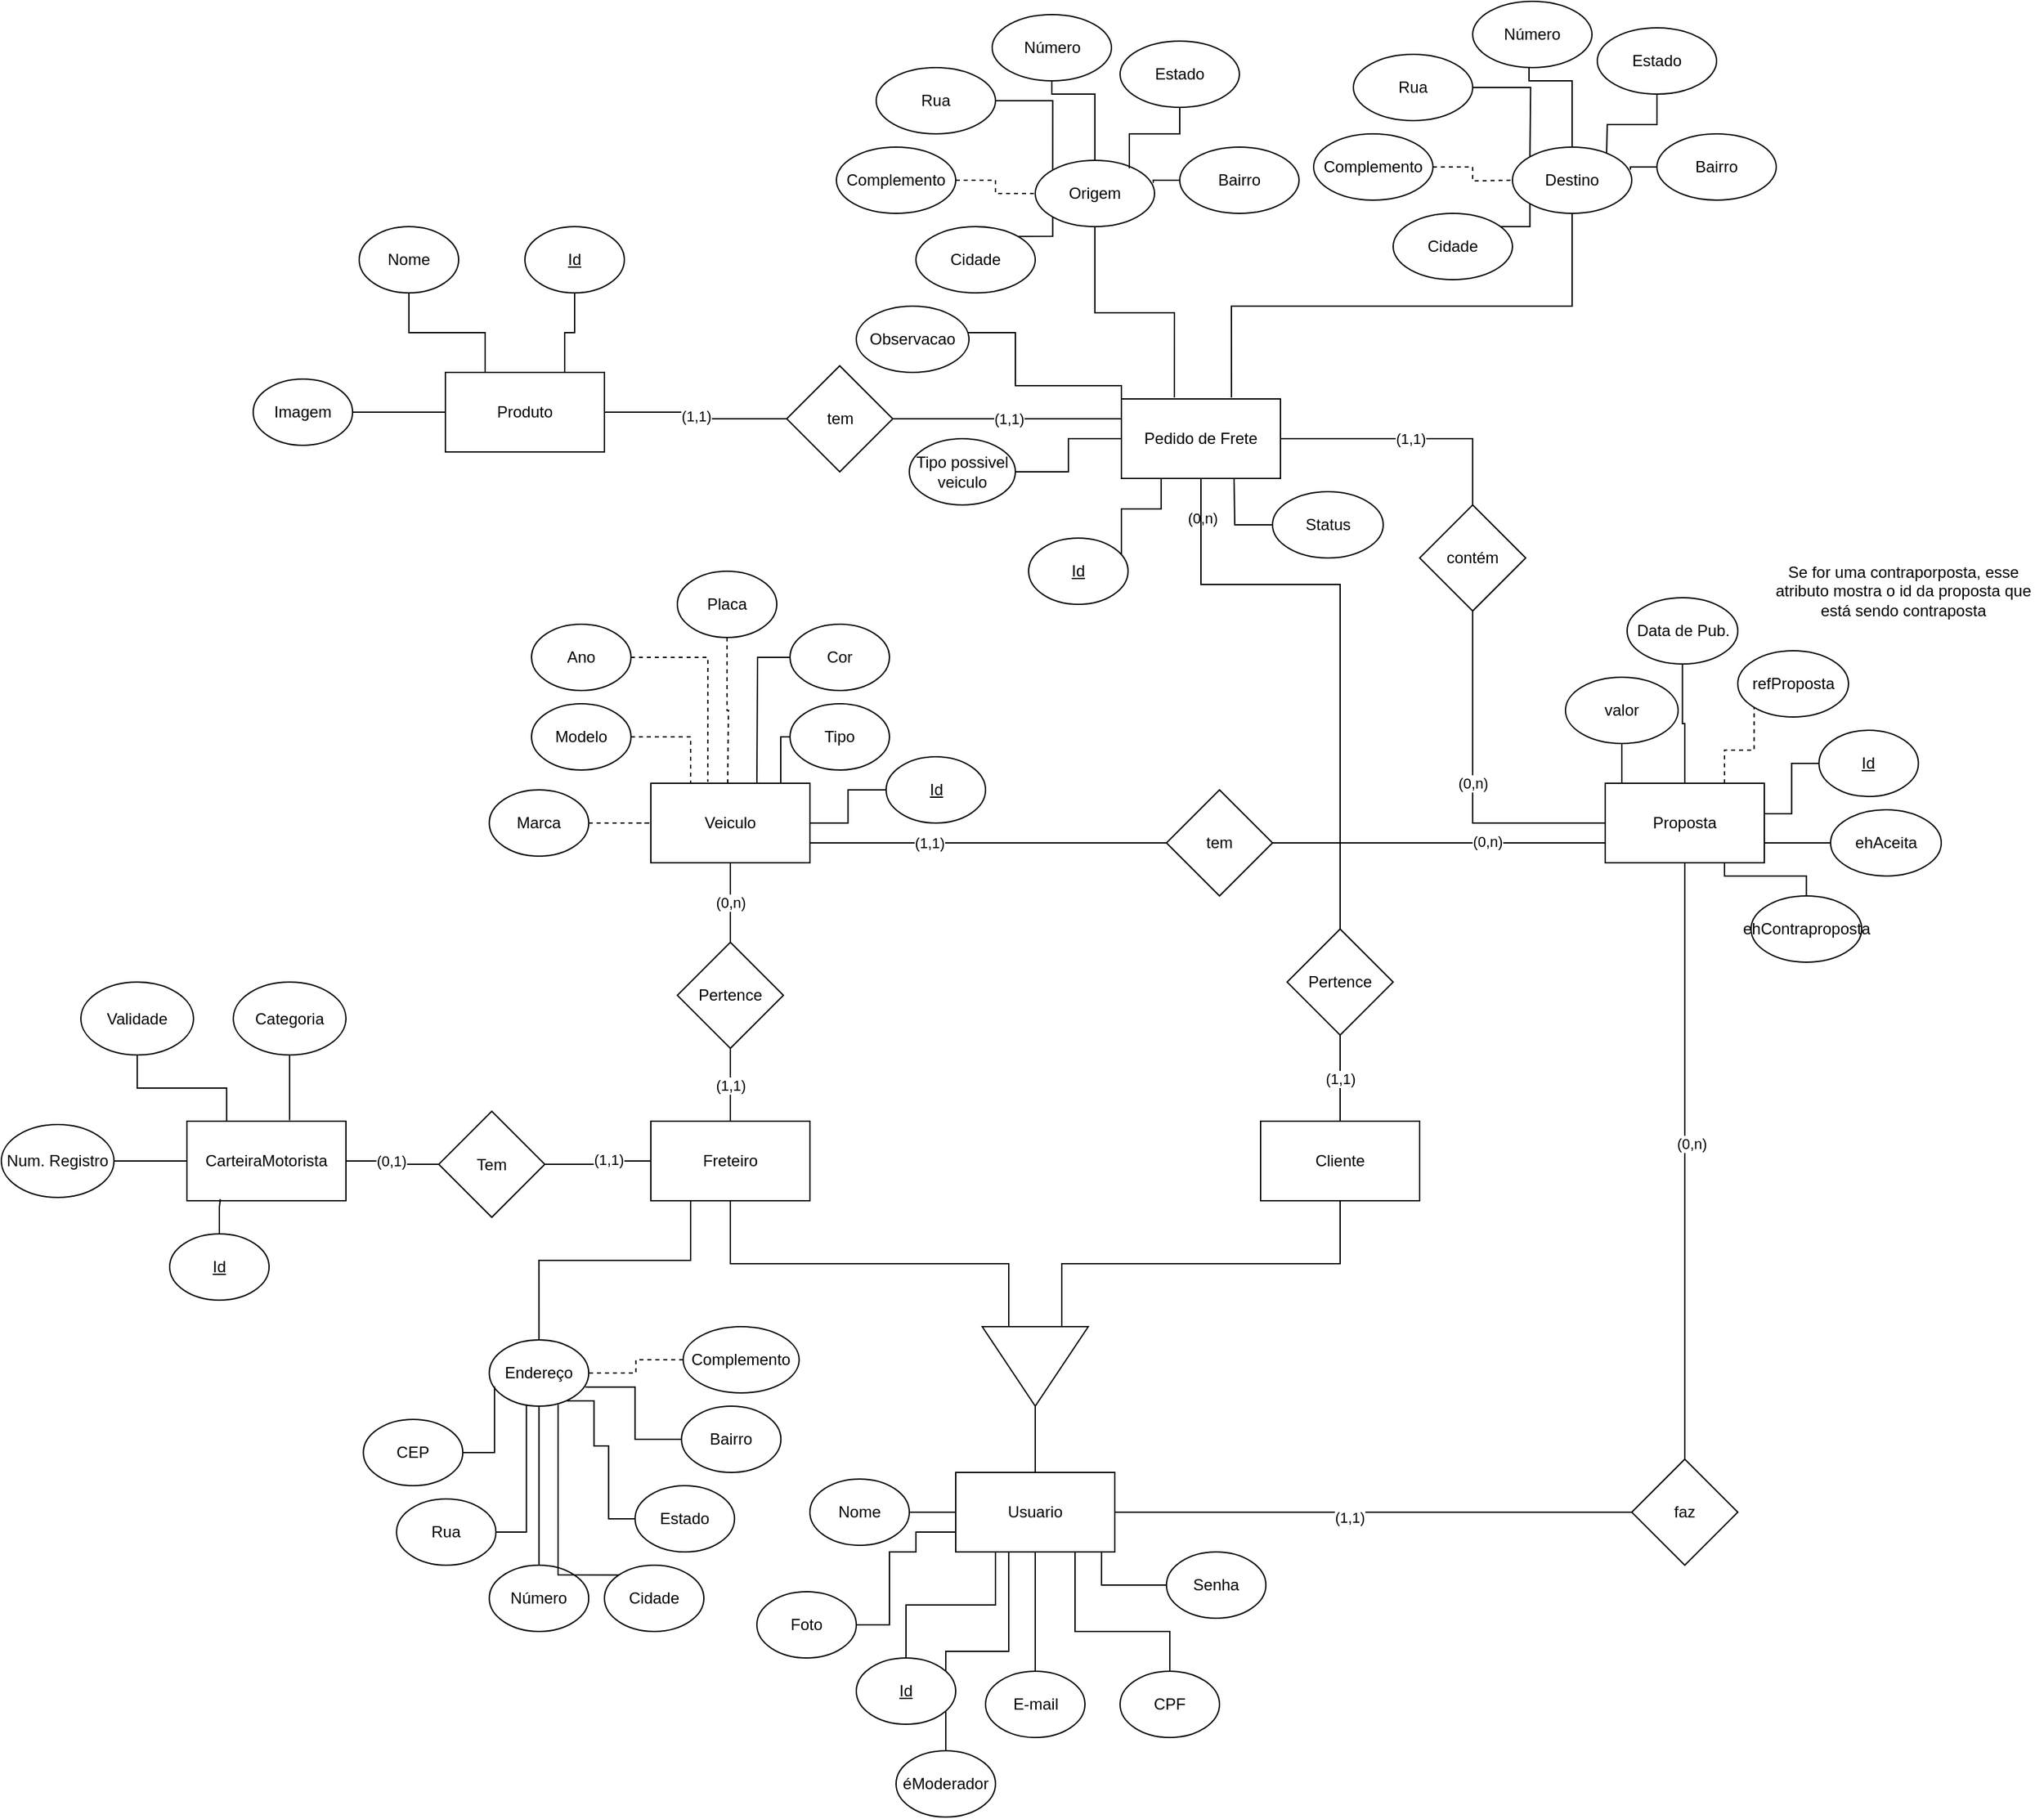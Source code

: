 <mxfile version="20.0.3" type="device"><diagram id="B2rDgu8kX2VoAJ5OoShY" name="Page-1"><mxGraphModel dx="4890" dy="3275" grid="1" gridSize="10" guides="1" tooltips="1" connect="1" arrows="1" fold="1" page="1" pageScale="1" pageWidth="827" pageHeight="1169" math="0" shadow="0"><root><mxCell id="0"/><mxCell id="1" parent="0"/><mxCell id="aHZe08Br_RHFKZcY9J3t-28" value="" style="edgeStyle=orthogonalEdgeStyle;rounded=0;orthogonalLoop=1;jettySize=auto;html=1;endArrow=none;endFill=0;" parent="1" source="aHZe08Br_RHFKZcY9J3t-1" target="aHZe08Br_RHFKZcY9J3t-27" edge="1"><mxGeometry relative="1" as="geometry"/></mxCell><mxCell id="aHZe08Br_RHFKZcY9J3t-35" value="" style="edgeStyle=orthogonalEdgeStyle;rounded=0;orthogonalLoop=1;jettySize=auto;html=1;endArrow=none;endFill=0;" parent="1" source="aHZe08Br_RHFKZcY9J3t-1" target="aHZe08Br_RHFKZcY9J3t-34" edge="1"><mxGeometry relative="1" as="geometry"/></mxCell><mxCell id="aHZe08Br_RHFKZcY9J3t-38" value="(1,1)" style="edgeLabel;html=1;align=center;verticalAlign=middle;resizable=0;points=[];" parent="aHZe08Br_RHFKZcY9J3t-35" vertex="1" connectable="0"><mxGeometry x="-0.092" y="-4" relative="1" as="geometry"><mxPoint as="offset"/></mxGeometry></mxCell><mxCell id="aHZe08Br_RHFKZcY9J3t-1" value="Usuario" style="rounded=0;whiteSpace=wrap;html=1;" parent="1" vertex="1"><mxGeometry x="180" y="540" width="120" height="60" as="geometry"/></mxCell><mxCell id="aHZe08Br_RHFKZcY9J3t-23" value="(1,1)" style="edgeStyle=orthogonalEdgeStyle;rounded=0;orthogonalLoop=1;jettySize=auto;html=1;endArrow=none;endFill=0;" parent="1" source="aHZe08Br_RHFKZcY9J3t-2" target="aHZe08Br_RHFKZcY9J3t-22" edge="1"><mxGeometry relative="1" as="geometry"/></mxCell><mxCell id="aHZe08Br_RHFKZcY9J3t-2" value="Freteiro" style="rounded=0;whiteSpace=wrap;html=1;" parent="1" vertex="1"><mxGeometry x="-50" y="275" width="120" height="60" as="geometry"/></mxCell><mxCell id="aHZe08Br_RHFKZcY9J3t-11" value="(1,1)" style="edgeStyle=orthogonalEdgeStyle;rounded=0;orthogonalLoop=1;jettySize=auto;html=1;endArrow=none;endFill=0;" parent="1" source="aHZe08Br_RHFKZcY9J3t-3" target="aHZe08Br_RHFKZcY9J3t-9" edge="1"><mxGeometry relative="1" as="geometry"/></mxCell><mxCell id="aHZe08Br_RHFKZcY9J3t-3" value="Cliente" style="rounded=0;whiteSpace=wrap;html=1;" parent="1" vertex="1"><mxGeometry x="410" y="275" width="120" height="60" as="geometry"/></mxCell><mxCell id="aHZe08Br_RHFKZcY9J3t-24" value="(0,n)" style="edgeStyle=orthogonalEdgeStyle;rounded=0;orthogonalLoop=1;jettySize=auto;html=1;endArrow=none;endFill=0;" parent="1" source="aHZe08Br_RHFKZcY9J3t-4" target="aHZe08Br_RHFKZcY9J3t-22" edge="1"><mxGeometry relative="1" as="geometry"/></mxCell><mxCell id="hOEVL7CpCra-LfUeyIIS-20" style="edgeStyle=orthogonalEdgeStyle;rounded=0;orthogonalLoop=1;jettySize=auto;html=1;exitX=1;exitY=0.75;exitDx=0;exitDy=0;endArrow=none;endFill=0;" parent="1" source="aHZe08Br_RHFKZcY9J3t-4" target="hOEVL7CpCra-LfUeyIIS-21" edge="1"><mxGeometry relative="1" as="geometry"><mxPoint x="340" y="65.167" as="targetPoint"/></mxGeometry></mxCell><mxCell id="hOEVL7CpCra-LfUeyIIS-25" value="(1,1)" style="edgeLabel;html=1;align=center;verticalAlign=middle;resizable=0;points=[];" parent="hOEVL7CpCra-LfUeyIIS-20" vertex="1" connectable="0"><mxGeometry x="-0.334" relative="1" as="geometry"><mxPoint as="offset"/></mxGeometry></mxCell><mxCell id="aHZe08Br_RHFKZcY9J3t-4" value="Veiculo" style="rounded=0;whiteSpace=wrap;html=1;" parent="1" vertex="1"><mxGeometry x="-50" y="20" width="120" height="60" as="geometry"/></mxCell><mxCell id="aHZe08Br_RHFKZcY9J3t-10" value="(0,n)" style="edgeStyle=orthogonalEdgeStyle;rounded=0;orthogonalLoop=1;jettySize=auto;html=1;endArrow=none;endFill=0;" parent="1" source="aHZe08Br_RHFKZcY9J3t-6" edge="1"><mxGeometry relative="1" as="geometry"><mxPoint x="365" y="-150" as="targetPoint"/></mxGeometry></mxCell><mxCell id="aHZe08Br_RHFKZcY9J3t-14" value="(1,1)" style="edgeStyle=orthogonalEdgeStyle;rounded=0;orthogonalLoop=1;jettySize=auto;html=1;endArrow=none;endFill=0;" parent="1" source="aHZe08Br_RHFKZcY9J3t-6" target="aHZe08Br_RHFKZcY9J3t-12" edge="1"><mxGeometry relative="1" as="geometry"/></mxCell><mxCell id="aHZe08Br_RHFKZcY9J3t-6" value="Pedido de Frete" style="rounded=0;whiteSpace=wrap;html=1;" parent="1" vertex="1"><mxGeometry x="305" y="-270" width="120" height="60" as="geometry"/></mxCell><mxCell id="aHZe08Br_RHFKZcY9J3t-13" value="(0,n)" style="edgeStyle=orthogonalEdgeStyle;rounded=0;orthogonalLoop=1;jettySize=auto;html=1;endArrow=none;endFill=0;" parent="1" source="aHZe08Br_RHFKZcY9J3t-7" target="aHZe08Br_RHFKZcY9J3t-12" edge="1"><mxGeometry relative="1" as="geometry"/></mxCell><mxCell id="Zniwxy5UJbrEyfdIX_g8-7" style="edgeStyle=orthogonalEdgeStyle;rounded=0;orthogonalLoop=1;jettySize=auto;html=1;exitX=0.75;exitY=0;exitDx=0;exitDy=0;entryX=0;entryY=1;entryDx=0;entryDy=0;endArrow=none;endFill=0;dashed=1;" parent="1" source="aHZe08Br_RHFKZcY9J3t-7" target="Zniwxy5UJbrEyfdIX_g8-6" edge="1"><mxGeometry relative="1" as="geometry"/></mxCell><mxCell id="aHZe08Br_RHFKZcY9J3t-7" value="Proposta" style="rounded=0;whiteSpace=wrap;html=1;" parent="1" vertex="1"><mxGeometry x="670" y="20" width="120" height="60" as="geometry"/></mxCell><mxCell id="hOEVL7CpCra-LfUeyIIS-23" style="edgeStyle=orthogonalEdgeStyle;rounded=0;orthogonalLoop=1;jettySize=auto;html=1;entryX=0.75;entryY=1;entryDx=0;entryDy=0;endArrow=none;endFill=0;" parent="1" source="aHZe08Br_RHFKZcY9J3t-9" target="aHZe08Br_RHFKZcY9J3t-6" edge="1"><mxGeometry relative="1" as="geometry"><Array as="points"><mxPoint x="470" y="-130"/><mxPoint x="365" y="-130"/><mxPoint x="365" y="-210"/></Array></mxGeometry></mxCell><mxCell id="aHZe08Br_RHFKZcY9J3t-9" value="Pertence" style="rhombus;whiteSpace=wrap;html=1;rounded=0;" parent="1" vertex="1"><mxGeometry x="430" y="130" width="80" height="80" as="geometry"/></mxCell><mxCell id="aHZe08Br_RHFKZcY9J3t-12" value="contém" style="rhombus;whiteSpace=wrap;html=1;rounded=0;" parent="1" vertex="1"><mxGeometry x="530" y="-190" width="80" height="80" as="geometry"/></mxCell><mxCell id="aHZe08Br_RHFKZcY9J3t-22" value="Pertence" style="rhombus;whiteSpace=wrap;html=1;rounded=0;" parent="1" vertex="1"><mxGeometry x="-30" y="140" width="80" height="80" as="geometry"/></mxCell><mxCell id="aHZe08Br_RHFKZcY9J3t-39" value="" style="edgeStyle=orthogonalEdgeStyle;rounded=0;orthogonalLoop=1;jettySize=auto;html=1;endArrow=none;endFill=0;dashed=1;" parent="1" source="aHZe08Br_RHFKZcY9J3t-26" edge="1"><mxGeometry relative="1" as="geometry"><mxPoint x="-60" y="50" as="targetPoint"/><Array as="points"><mxPoint x="-50" y="50"/><mxPoint x="-50" y="50"/></Array></mxGeometry></mxCell><mxCell id="aHZe08Br_RHFKZcY9J3t-26" value="Marca" style="ellipse;whiteSpace=wrap;html=1;" parent="1" vertex="1"><mxGeometry x="-171.87" y="25" width="75" height="50" as="geometry"/></mxCell><mxCell id="aHZe08Br_RHFKZcY9J3t-30" style="edgeStyle=orthogonalEdgeStyle;rounded=0;orthogonalLoop=1;jettySize=auto;html=1;exitX=0;exitY=0.75;exitDx=0;exitDy=0;entryX=0.5;entryY=1;entryDx=0;entryDy=0;endArrow=none;endFill=0;" parent="1" source="aHZe08Br_RHFKZcY9J3t-27" target="aHZe08Br_RHFKZcY9J3t-2" edge="1"><mxGeometry relative="1" as="geometry"/></mxCell><mxCell id="aHZe08Br_RHFKZcY9J3t-31" style="edgeStyle=orthogonalEdgeStyle;rounded=0;orthogonalLoop=1;jettySize=auto;html=1;exitX=0;exitY=0.25;exitDx=0;exitDy=0;entryX=0.5;entryY=1;entryDx=0;entryDy=0;endArrow=none;endFill=0;" parent="1" source="aHZe08Br_RHFKZcY9J3t-27" target="aHZe08Br_RHFKZcY9J3t-3" edge="1"><mxGeometry relative="1" as="geometry"/></mxCell><mxCell id="aHZe08Br_RHFKZcY9J3t-27" value="" style="triangle;whiteSpace=wrap;html=1;rounded=0;rotation=90;" parent="1" vertex="1"><mxGeometry x="210" y="420" width="60" height="80" as="geometry"/></mxCell><mxCell id="aHZe08Br_RHFKZcY9J3t-36" style="edgeStyle=orthogonalEdgeStyle;rounded=0;orthogonalLoop=1;jettySize=auto;html=1;entryX=0.5;entryY=1;entryDx=0;entryDy=0;endArrow=none;endFill=0;" parent="1" source="aHZe08Br_RHFKZcY9J3t-34" target="aHZe08Br_RHFKZcY9J3t-7" edge="1"><mxGeometry relative="1" as="geometry"/></mxCell><mxCell id="aHZe08Br_RHFKZcY9J3t-37" value="(0,n)" style="edgeLabel;html=1;align=center;verticalAlign=middle;resizable=0;points=[];" parent="aHZe08Br_RHFKZcY9J3t-36" vertex="1" connectable="0"><mxGeometry x="0.058" y="-5" relative="1" as="geometry"><mxPoint as="offset"/></mxGeometry></mxCell><mxCell id="aHZe08Br_RHFKZcY9J3t-34" value="faz" style="rhombus;whiteSpace=wrap;html=1;rounded=0;" parent="1" vertex="1"><mxGeometry x="690" y="530" width="80" height="80" as="geometry"/></mxCell><mxCell id="aHZe08Br_RHFKZcY9J3t-41" value="" style="edgeStyle=orthogonalEdgeStyle;rounded=0;orthogonalLoop=1;jettySize=auto;html=1;endArrow=none;endFill=0;" parent="1" source="aHZe08Br_RHFKZcY9J3t-40" target="aHZe08Br_RHFKZcY9J3t-7" edge="1"><mxGeometry relative="1" as="geometry"><Array as="points"><mxPoint x="690" y="-20"/><mxPoint x="690" y="-20"/></Array></mxGeometry></mxCell><mxCell id="aHZe08Br_RHFKZcY9J3t-40" value="valor" style="ellipse;whiteSpace=wrap;html=1;" parent="1" vertex="1"><mxGeometry x="640" y="-60" width="85" height="50" as="geometry"/></mxCell><mxCell id="aHZe08Br_RHFKZcY9J3t-44" style="edgeStyle=orthogonalEdgeStyle;rounded=0;orthogonalLoop=1;jettySize=auto;html=1;entryX=0.5;entryY=0;entryDx=0;entryDy=0;endArrow=none;endFill=0;" parent="1" source="aHZe08Br_RHFKZcY9J3t-42" target="aHZe08Br_RHFKZcY9J3t-7" edge="1"><mxGeometry relative="1" as="geometry"/></mxCell><mxCell id="aHZe08Br_RHFKZcY9J3t-42" value="Data de Pub." style="ellipse;whiteSpace=wrap;html=1;" parent="1" vertex="1"><mxGeometry x="686.5" y="-120" width="83.5" height="50" as="geometry"/></mxCell><mxCell id="gsihzhbg7AkivfyYFmhZ-50" style="edgeStyle=orthogonalEdgeStyle;rounded=0;orthogonalLoop=1;jettySize=auto;html=1;exitX=0.5;exitY=1;exitDx=0;exitDy=0;entryX=0.333;entryY=-0.017;entryDx=0;entryDy=0;entryPerimeter=0;endArrow=none;endFill=0;" parent="1" source="aHZe08Br_RHFKZcY9J3t-45" target="aHZe08Br_RHFKZcY9J3t-6" edge="1"><mxGeometry relative="1" as="geometry"/></mxCell><mxCell id="aHZe08Br_RHFKZcY9J3t-45" value="Origem" style="ellipse;whiteSpace=wrap;html=1;" parent="1" vertex="1"><mxGeometry x="240" y="-450" width="90" height="50" as="geometry"/></mxCell><mxCell id="gsihzhbg7AkivfyYFmhZ-2" style="edgeStyle=orthogonalEdgeStyle;rounded=0;orthogonalLoop=1;jettySize=auto;html=1;entryX=0.25;entryY=0;entryDx=0;entryDy=0;endArrow=none;endFill=0;dashed=1;" parent="1" source="gsihzhbg7AkivfyYFmhZ-1" target="aHZe08Br_RHFKZcY9J3t-4" edge="1"><mxGeometry relative="1" as="geometry"/></mxCell><mxCell id="gsihzhbg7AkivfyYFmhZ-1" value="Modelo" style="ellipse;whiteSpace=wrap;html=1;" parent="1" vertex="1"><mxGeometry x="-140" y="-40" width="75" height="50" as="geometry"/></mxCell><mxCell id="gsihzhbg7AkivfyYFmhZ-36" style="edgeStyle=orthogonalEdgeStyle;rounded=0;orthogonalLoop=1;jettySize=auto;html=1;exitX=1;exitY=0.5;exitDx=0;exitDy=0;entryX=0.358;entryY=-0.017;entryDx=0;entryDy=0;entryPerimeter=0;endArrow=none;endFill=0;dashed=1;" parent="1" source="gsihzhbg7AkivfyYFmhZ-3" target="aHZe08Br_RHFKZcY9J3t-4" edge="1"><mxGeometry relative="1" as="geometry"/></mxCell><mxCell id="gsihzhbg7AkivfyYFmhZ-3" value="Ano" style="ellipse;whiteSpace=wrap;html=1;" parent="1" vertex="1"><mxGeometry x="-140" y="-100" width="75" height="50" as="geometry"/></mxCell><mxCell id="gsihzhbg7AkivfyYFmhZ-6" style="edgeStyle=orthogonalEdgeStyle;rounded=0;orthogonalLoop=1;jettySize=auto;html=1;exitX=1;exitY=0.5;exitDx=0;exitDy=0;entryX=0;entryY=0.5;entryDx=0;entryDy=0;endArrow=none;endFill=0;" parent="1" source="gsihzhbg7AkivfyYFmhZ-5" target="aHZe08Br_RHFKZcY9J3t-1" edge="1"><mxGeometry relative="1" as="geometry"/></mxCell><mxCell id="gsihzhbg7AkivfyYFmhZ-5" value="Nome" style="ellipse;whiteSpace=wrap;html=1;" parent="1" vertex="1"><mxGeometry x="70" y="545" width="75" height="50" as="geometry"/></mxCell><mxCell id="hOEVL7CpCra-LfUeyIIS-28" style="edgeStyle=orthogonalEdgeStyle;rounded=0;orthogonalLoop=1;jettySize=auto;html=1;entryX=0.5;entryY=1;entryDx=0;entryDy=0;endArrow=none;endFill=0;" parent="1" source="gsihzhbg7AkivfyYFmhZ-7" target="aHZe08Br_RHFKZcY9J3t-1" edge="1"><mxGeometry relative="1" as="geometry"/></mxCell><mxCell id="gsihzhbg7AkivfyYFmhZ-7" value="E-mail" style="ellipse;whiteSpace=wrap;html=1;" parent="1" vertex="1"><mxGeometry x="202.5" y="690" width="75" height="50" as="geometry"/></mxCell><mxCell id="hOEVL7CpCra-LfUeyIIS-29" style="edgeStyle=orthogonalEdgeStyle;rounded=0;orthogonalLoop=1;jettySize=auto;html=1;entryX=0.75;entryY=1;entryDx=0;entryDy=0;endArrow=none;endFill=0;" parent="1" source="gsihzhbg7AkivfyYFmhZ-9" target="aHZe08Br_RHFKZcY9J3t-1" edge="1"><mxGeometry relative="1" as="geometry"><Array as="points"><mxPoint x="342" y="660"/><mxPoint x="270" y="660"/></Array></mxGeometry></mxCell><mxCell id="gsihzhbg7AkivfyYFmhZ-9" value="CPF" style="ellipse;whiteSpace=wrap;html=1;" parent="1" vertex="1"><mxGeometry x="304" y="690" width="75" height="50" as="geometry"/></mxCell><mxCell id="hOEVL7CpCra-LfUeyIIS-26" style="edgeStyle=orthogonalEdgeStyle;rounded=0;orthogonalLoop=1;jettySize=auto;html=1;entryX=0.25;entryY=1;entryDx=0;entryDy=0;endArrow=none;endFill=0;" parent="1" source="gsihzhbg7AkivfyYFmhZ-11" target="aHZe08Br_RHFKZcY9J3t-2" edge="1"><mxGeometry relative="1" as="geometry"><Array as="points"><mxPoint x="-134" y="380"/><mxPoint x="-20" y="380"/></Array></mxGeometry></mxCell><mxCell id="gsihzhbg7AkivfyYFmhZ-11" value="Endereço" style="ellipse;whiteSpace=wrap;html=1;" parent="1" vertex="1"><mxGeometry x="-171.87" y="440" width="75" height="50" as="geometry"/></mxCell><mxCell id="gsihzhbg7AkivfyYFmhZ-14" style="edgeStyle=orthogonalEdgeStyle;rounded=0;orthogonalLoop=1;jettySize=auto;html=1;exitX=0;exitY=0.5;exitDx=0;exitDy=0;entryX=0.917;entryY=1;entryDx=0;entryDy=0;entryPerimeter=0;endArrow=none;endFill=0;" parent="1" source="gsihzhbg7AkivfyYFmhZ-13" target="aHZe08Br_RHFKZcY9J3t-1" edge="1"><mxGeometry relative="1" as="geometry"/></mxCell><mxCell id="gsihzhbg7AkivfyYFmhZ-13" value="Senha" style="ellipse;whiteSpace=wrap;html=1;gradientColor=none;shadow=0;sketch=0;" parent="1" vertex="1"><mxGeometry x="339" y="600" width="75" height="50" as="geometry"/></mxCell><mxCell id="gsihzhbg7AkivfyYFmhZ-24" style="edgeStyle=orthogonalEdgeStyle;rounded=0;orthogonalLoop=1;jettySize=auto;html=1;exitX=0.5;exitY=1;exitDx=0;exitDy=0;entryX=0;entryY=0.25;entryDx=0;entryDy=0;endArrow=none;endFill=0;" parent="1" source="gsihzhbg7AkivfyYFmhZ-23" target="aHZe08Br_RHFKZcY9J3t-6" edge="1"><mxGeometry relative="1" as="geometry"><Array as="points"><mxPoint x="225" y="-320"/><mxPoint x="225" y="-280"/><mxPoint x="305" y="-280"/></Array></mxGeometry></mxCell><mxCell id="gsihzhbg7AkivfyYFmhZ-23" value="Observacao" style="ellipse;whiteSpace=wrap;html=1;" parent="1" vertex="1"><mxGeometry x="105" y="-340" width="85" height="50" as="geometry"/></mxCell><mxCell id="gsihzhbg7AkivfyYFmhZ-27" style="edgeStyle=orthogonalEdgeStyle;rounded=0;orthogonalLoop=1;jettySize=auto;html=1;exitX=1;exitY=0.5;exitDx=0;exitDy=0;entryX=0;entryY=0.5;entryDx=0;entryDy=0;endArrow=none;endFill=0;" parent="1" source="gsihzhbg7AkivfyYFmhZ-25" target="aHZe08Br_RHFKZcY9J3t-6" edge="1"><mxGeometry relative="1" as="geometry"/></mxCell><mxCell id="gsihzhbg7AkivfyYFmhZ-25" value="Tipo possivel veiculo" style="ellipse;whiteSpace=wrap;html=1;" parent="1" vertex="1"><mxGeometry x="145" y="-240" width="80" height="50" as="geometry"/></mxCell><mxCell id="gsihzhbg7AkivfyYFmhZ-33" style="edgeStyle=orthogonalEdgeStyle;rounded=0;orthogonalLoop=1;jettySize=auto;html=1;exitX=0.5;exitY=1;exitDx=0;exitDy=0;endArrow=none;endFill=0;dashed=1;" parent="1" source="gsihzhbg7AkivfyYFmhZ-32" edge="1"><mxGeometry relative="1" as="geometry"><mxPoint x="8" y="20" as="targetPoint"/></mxGeometry></mxCell><mxCell id="gsihzhbg7AkivfyYFmhZ-32" value="Placa" style="ellipse;whiteSpace=wrap;html=1;" parent="1" vertex="1"><mxGeometry x="-30" y="-140" width="75" height="50" as="geometry"/></mxCell><mxCell id="gsihzhbg7AkivfyYFmhZ-35" style="edgeStyle=orthogonalEdgeStyle;rounded=0;orthogonalLoop=1;jettySize=auto;html=1;exitX=0;exitY=0.5;exitDx=0;exitDy=0;endArrow=none;endFill=0;" parent="1" source="gsihzhbg7AkivfyYFmhZ-34" edge="1"><mxGeometry relative="1" as="geometry"><mxPoint x="30" y="20" as="targetPoint"/></mxGeometry></mxCell><mxCell id="gsihzhbg7AkivfyYFmhZ-34" value="Cor" style="ellipse;whiteSpace=wrap;html=1;" parent="1" vertex="1"><mxGeometry x="55" y="-100" width="75" height="50" as="geometry"/></mxCell><mxCell id="gsihzhbg7AkivfyYFmhZ-38" style="edgeStyle=orthogonalEdgeStyle;rounded=0;orthogonalLoop=1;jettySize=auto;html=1;exitX=0;exitY=0.5;exitDx=0;exitDy=0;endArrow=none;endFill=0;" parent="1" source="gsihzhbg7AkivfyYFmhZ-37" edge="1"><mxGeometry relative="1" as="geometry"><mxPoint x="48" y="20" as="targetPoint"/><Array as="points"><mxPoint x="48" y="-15"/></Array></mxGeometry></mxCell><mxCell id="gsihzhbg7AkivfyYFmhZ-37" value="Tipo" style="ellipse;whiteSpace=wrap;html=1;" parent="1" vertex="1"><mxGeometry x="55" y="-40" width="75" height="50" as="geometry"/></mxCell><mxCell id="gsihzhbg7AkivfyYFmhZ-45" style="edgeStyle=orthogonalEdgeStyle;rounded=0;orthogonalLoop=1;jettySize=auto;html=1;exitX=1;exitY=0.5;exitDx=0;exitDy=0;entryX=0;entryY=0;entryDx=0;entryDy=0;endArrow=none;endFill=0;" parent="1" source="gsihzhbg7AkivfyYFmhZ-39" target="aHZe08Br_RHFKZcY9J3t-45" edge="1"><mxGeometry relative="1" as="geometry"/></mxCell><mxCell id="gsihzhbg7AkivfyYFmhZ-39" value="Rua" style="ellipse;whiteSpace=wrap;html=1;" parent="1" vertex="1"><mxGeometry x="120" y="-520" width="90" height="50" as="geometry"/></mxCell><mxCell id="gsihzhbg7AkivfyYFmhZ-51" style="edgeStyle=orthogonalEdgeStyle;rounded=0;orthogonalLoop=1;jettySize=auto;html=1;exitX=0.5;exitY=1;exitDx=0;exitDy=0;entryX=0.5;entryY=0;entryDx=0;entryDy=0;endArrow=none;endFill=0;" parent="1" source="gsihzhbg7AkivfyYFmhZ-40" target="aHZe08Br_RHFKZcY9J3t-45" edge="1"><mxGeometry relative="1" as="geometry"><Array as="points"><mxPoint x="253" y="-500"/><mxPoint x="285" y="-500"/></Array></mxGeometry></mxCell><mxCell id="gsihzhbg7AkivfyYFmhZ-40" value="Número" style="ellipse;whiteSpace=wrap;html=1;" parent="1" vertex="1"><mxGeometry x="207.5" y="-560" width="90" height="50" as="geometry"/></mxCell><mxCell id="gsihzhbg7AkivfyYFmhZ-47" style="edgeStyle=orthogonalEdgeStyle;rounded=0;orthogonalLoop=1;jettySize=auto;html=1;exitX=0.5;exitY=1;exitDx=0;exitDy=0;entryX=0.789;entryY=0.12;entryDx=0;entryDy=0;entryPerimeter=0;endArrow=none;endFill=0;" parent="1" source="gsihzhbg7AkivfyYFmhZ-41" target="aHZe08Br_RHFKZcY9J3t-45" edge="1"><mxGeometry relative="1" as="geometry"/></mxCell><mxCell id="gsihzhbg7AkivfyYFmhZ-41" value="Estado" style="ellipse;whiteSpace=wrap;html=1;" parent="1" vertex="1"><mxGeometry x="304" y="-540" width="90" height="50" as="geometry"/></mxCell><mxCell id="gsihzhbg7AkivfyYFmhZ-53" style="edgeStyle=orthogonalEdgeStyle;rounded=0;orthogonalLoop=1;jettySize=auto;html=1;exitX=0;exitY=0.5;exitDx=0;exitDy=0;entryX=0.989;entryY=0.34;entryDx=0;entryDy=0;entryPerimeter=0;endArrow=none;endFill=0;" parent="1" source="gsihzhbg7AkivfyYFmhZ-42" target="aHZe08Br_RHFKZcY9J3t-45" edge="1"><mxGeometry relative="1" as="geometry"/></mxCell><mxCell id="gsihzhbg7AkivfyYFmhZ-42" value="Bairro" style="ellipse;whiteSpace=wrap;html=1;" parent="1" vertex="1"><mxGeometry x="349" y="-460" width="90" height="50" as="geometry"/></mxCell><mxCell id="gsihzhbg7AkivfyYFmhZ-44" style="edgeStyle=orthogonalEdgeStyle;rounded=0;orthogonalLoop=1;jettySize=auto;html=1;exitX=1;exitY=0.5;exitDx=0;exitDy=0;entryX=0;entryY=0.5;entryDx=0;entryDy=0;endArrow=none;endFill=0;dashed=1;" parent="1" source="gsihzhbg7AkivfyYFmhZ-43" target="aHZe08Br_RHFKZcY9J3t-45" edge="1"><mxGeometry relative="1" as="geometry"/></mxCell><mxCell id="gsihzhbg7AkivfyYFmhZ-43" value="Complemento" style="ellipse;whiteSpace=wrap;html=1;" parent="1" vertex="1"><mxGeometry x="90" y="-460" width="90" height="50" as="geometry"/></mxCell><mxCell id="gsihzhbg7AkivfyYFmhZ-54" style="edgeStyle=orthogonalEdgeStyle;rounded=0;orthogonalLoop=1;jettySize=auto;html=1;exitX=1;exitY=0.5;exitDx=0;exitDy=0;entryX=0;entryY=0;entryDx=0;entryDy=0;endArrow=none;endFill=0;" parent="1" source="gsihzhbg7AkivfyYFmhZ-55" edge="1"><mxGeometry relative="1" as="geometry"><mxPoint x="613.18" y="-452.678" as="targetPoint"/></mxGeometry></mxCell><mxCell id="gsihzhbg7AkivfyYFmhZ-55" value="Rua" style="ellipse;whiteSpace=wrap;html=1;" parent="1" vertex="1"><mxGeometry x="480" y="-530" width="90" height="50" as="geometry"/></mxCell><mxCell id="gsihzhbg7AkivfyYFmhZ-56" style="edgeStyle=orthogonalEdgeStyle;rounded=0;orthogonalLoop=1;jettySize=auto;html=1;exitX=0.5;exitY=1;exitDx=0;exitDy=0;entryX=0.5;entryY=0;entryDx=0;entryDy=0;endArrow=none;endFill=0;" parent="1" edge="1"><mxGeometry relative="1" as="geometry"><mxPoint x="612.5" y="-520" as="sourcePoint"/><mxPoint x="645" y="-460" as="targetPoint"/><Array as="points"><mxPoint x="613" y="-510"/><mxPoint x="645" y="-510"/></Array></mxGeometry></mxCell><mxCell id="gsihzhbg7AkivfyYFmhZ-57" style="edgeStyle=orthogonalEdgeStyle;rounded=0;orthogonalLoop=1;jettySize=auto;html=1;exitX=0.5;exitY=1;exitDx=0;exitDy=0;entryX=0.789;entryY=0.12;entryDx=0;entryDy=0;entryPerimeter=0;endArrow=none;endFill=0;" parent="1" source="gsihzhbg7AkivfyYFmhZ-58" edge="1"><mxGeometry relative="1" as="geometry"><mxPoint x="671.01" y="-454" as="targetPoint"/></mxGeometry></mxCell><mxCell id="gsihzhbg7AkivfyYFmhZ-58" value="Estado" style="ellipse;whiteSpace=wrap;html=1;" parent="1" vertex="1"><mxGeometry x="664" y="-550" width="90" height="50" as="geometry"/></mxCell><mxCell id="gsihzhbg7AkivfyYFmhZ-59" style="edgeStyle=orthogonalEdgeStyle;rounded=0;orthogonalLoop=1;jettySize=auto;html=1;exitX=0;exitY=0.5;exitDx=0;exitDy=0;entryX=0.989;entryY=0.34;entryDx=0;entryDy=0;entryPerimeter=0;endArrow=none;endFill=0;" parent="1" source="gsihzhbg7AkivfyYFmhZ-60" edge="1"><mxGeometry relative="1" as="geometry"><mxPoint x="689.01" y="-443" as="targetPoint"/></mxGeometry></mxCell><mxCell id="gsihzhbg7AkivfyYFmhZ-60" value="Bairro" style="ellipse;whiteSpace=wrap;html=1;" parent="1" vertex="1"><mxGeometry x="709" y="-470" width="90" height="50" as="geometry"/></mxCell><mxCell id="gsihzhbg7AkivfyYFmhZ-61" style="edgeStyle=orthogonalEdgeStyle;rounded=0;orthogonalLoop=1;jettySize=auto;html=1;exitX=1;exitY=0.5;exitDx=0;exitDy=0;entryX=0;entryY=0.5;entryDx=0;entryDy=0;endArrow=none;endFill=0;dashed=1;" parent="1" source="gsihzhbg7AkivfyYFmhZ-62" edge="1"><mxGeometry relative="1" as="geometry"><mxPoint x="600" y="-435" as="targetPoint"/></mxGeometry></mxCell><mxCell id="gsihzhbg7AkivfyYFmhZ-62" value="Complemento" style="ellipse;whiteSpace=wrap;html=1;" parent="1" vertex="1"><mxGeometry x="450" y="-470" width="90" height="50" as="geometry"/></mxCell><mxCell id="gsihzhbg7AkivfyYFmhZ-63" value="Número" style="ellipse;whiteSpace=wrap;html=1;" parent="1" vertex="1"><mxGeometry x="570" y="-570" width="90" height="50" as="geometry"/></mxCell><mxCell id="gsihzhbg7AkivfyYFmhZ-65" style="edgeStyle=orthogonalEdgeStyle;rounded=0;orthogonalLoop=1;jettySize=auto;html=1;exitX=0.5;exitY=1;exitDx=0;exitDy=0;entryX=0.692;entryY=-0.017;entryDx=0;entryDy=0;entryPerimeter=0;endArrow=none;endFill=0;" parent="1" source="gsihzhbg7AkivfyYFmhZ-64" target="aHZe08Br_RHFKZcY9J3t-6" edge="1"><mxGeometry relative="1" as="geometry"/></mxCell><mxCell id="gsihzhbg7AkivfyYFmhZ-64" value="Destino" style="ellipse;whiteSpace=wrap;html=1;" parent="1" vertex="1"><mxGeometry x="600" y="-460" width="90" height="50" as="geometry"/></mxCell><mxCell id="gsihzhbg7AkivfyYFmhZ-78" style="edgeStyle=orthogonalEdgeStyle;rounded=0;orthogonalLoop=1;jettySize=auto;html=1;exitX=0.5;exitY=0;exitDx=0;exitDy=0;endArrow=none;endFill=0;" parent="1" source="gsihzhbg7AkivfyYFmhZ-70" target="gsihzhbg7AkivfyYFmhZ-11" edge="1"><mxGeometry relative="1" as="geometry"><mxPoint x="-116.87" y="490" as="targetPoint"/></mxGeometry></mxCell><mxCell id="gsihzhbg7AkivfyYFmhZ-70" value="Número" style="ellipse;whiteSpace=wrap;html=1;" parent="1" vertex="1"><mxGeometry x="-171.87" y="610" width="75" height="50" as="geometry"/></mxCell><mxCell id="gsihzhbg7AkivfyYFmhZ-77" style="edgeStyle=orthogonalEdgeStyle;rounded=0;orthogonalLoop=1;jettySize=auto;html=1;exitX=1;exitY=0.5;exitDx=0;exitDy=0;endArrow=none;endFill=0;" parent="1" source="gsihzhbg7AkivfyYFmhZ-71" target="gsihzhbg7AkivfyYFmhZ-11" edge="1"><mxGeometry relative="1" as="geometry"><mxPoint x="-143.87" y="500" as="targetPoint"/><Array as="points"><mxPoint x="-143.87" y="560"/><mxPoint x="-143.87" y="560"/></Array></mxGeometry></mxCell><mxCell id="gsihzhbg7AkivfyYFmhZ-71" value="Rua" style="ellipse;whiteSpace=wrap;html=1;" parent="1" vertex="1"><mxGeometry x="-241.87" y="560" width="75" height="50" as="geometry"/></mxCell><mxCell id="gsihzhbg7AkivfyYFmhZ-76" style="edgeStyle=orthogonalEdgeStyle;rounded=0;orthogonalLoop=1;jettySize=auto;html=1;exitX=1;exitY=0.5;exitDx=0;exitDy=0;entryX=0.053;entryY=0.7;entryDx=0;entryDy=0;entryPerimeter=0;endArrow=none;endFill=0;" parent="1" source="gsihzhbg7AkivfyYFmhZ-72" target="gsihzhbg7AkivfyYFmhZ-11" edge="1"><mxGeometry relative="1" as="geometry"/></mxCell><mxCell id="gsihzhbg7AkivfyYFmhZ-72" value="CEP" style="ellipse;whiteSpace=wrap;html=1;" parent="1" vertex="1"><mxGeometry x="-266.87" y="500" width="75" height="50" as="geometry"/></mxCell><mxCell id="gsihzhbg7AkivfyYFmhZ-79" style="edgeStyle=orthogonalEdgeStyle;rounded=0;orthogonalLoop=1;jettySize=auto;html=1;exitX=0;exitY=0.5;exitDx=0;exitDy=0;endArrow=none;endFill=0;entryX=0.773;entryY=0.92;entryDx=0;entryDy=0;entryPerimeter=0;" parent="1" source="gsihzhbg7AkivfyYFmhZ-73" target="gsihzhbg7AkivfyYFmhZ-11" edge="1"><mxGeometry relative="1" as="geometry"><mxPoint x="-96.87" y="490" as="targetPoint"/><Array as="points"><mxPoint x="-81.87" y="575"/><mxPoint x="-81.87" y="520"/><mxPoint x="-92.87" y="520"/><mxPoint x="-92.87" y="486"/></Array></mxGeometry></mxCell><mxCell id="gsihzhbg7AkivfyYFmhZ-73" value="Estado" style="ellipse;whiteSpace=wrap;html=1;" parent="1" vertex="1"><mxGeometry x="-61.87" y="550" width="75" height="50" as="geometry"/></mxCell><mxCell id="gsihzhbg7AkivfyYFmhZ-84" style="edgeStyle=orthogonalEdgeStyle;rounded=0;orthogonalLoop=1;jettySize=auto;html=1;exitX=0;exitY=0.5;exitDx=0;exitDy=0;endArrow=none;endFill=0;entryX=0.967;entryY=0.712;entryDx=0;entryDy=0;entryPerimeter=0;" parent="1" source="gsihzhbg7AkivfyYFmhZ-74" target="gsihzhbg7AkivfyYFmhZ-11" edge="1"><mxGeometry relative="1" as="geometry"><mxPoint x="-56.87" y="480" as="targetPoint"/></mxGeometry></mxCell><mxCell id="gsihzhbg7AkivfyYFmhZ-74" value="Bairro" style="ellipse;whiteSpace=wrap;html=1;" parent="1" vertex="1"><mxGeometry x="-26.87" y="490" width="75" height="50" as="geometry"/></mxCell><mxCell id="gsihzhbg7AkivfyYFmhZ-80" value="" style="edgeStyle=orthogonalEdgeStyle;rounded=0;orthogonalLoop=1;jettySize=auto;html=1;endArrow=none;endFill=0;dashed=1;" parent="1" source="gsihzhbg7AkivfyYFmhZ-75" target="gsihzhbg7AkivfyYFmhZ-11" edge="1"><mxGeometry relative="1" as="geometry"/></mxCell><mxCell id="gsihzhbg7AkivfyYFmhZ-75" value="Complemento" style="ellipse;whiteSpace=wrap;html=1;" parent="1" vertex="1"><mxGeometry x="-25.62" y="430" width="87.5" height="50" as="geometry"/></mxCell><mxCell id="hOEVL7CpCra-LfUeyIIS-7" style="edgeStyle=orthogonalEdgeStyle;rounded=0;orthogonalLoop=1;jettySize=auto;html=1;entryX=0.646;entryY=-0.013;entryDx=0;entryDy=0;entryPerimeter=0;endArrow=none;endFill=0;" parent="1" source="gsihzhbg7AkivfyYFmhZ-86" target="hOEVL7CpCra-LfUeyIIS-1" edge="1"><mxGeometry relative="1" as="geometry"/></mxCell><mxCell id="gsihzhbg7AkivfyYFmhZ-86" value="Categoria" style="ellipse;whiteSpace=wrap;html=1;" parent="1" vertex="1"><mxGeometry x="-365" y="170" width="85" height="55" as="geometry"/></mxCell><mxCell id="hOEVL7CpCra-LfUeyIIS-8" style="edgeStyle=orthogonalEdgeStyle;rounded=0;orthogonalLoop=1;jettySize=auto;html=1;entryX=0.25;entryY=0;entryDx=0;entryDy=0;endArrow=none;endFill=0;" parent="1" source="gsihzhbg7AkivfyYFmhZ-87" target="hOEVL7CpCra-LfUeyIIS-1" edge="1"><mxGeometry relative="1" as="geometry"/></mxCell><mxCell id="gsihzhbg7AkivfyYFmhZ-87" value="Validade" style="ellipse;whiteSpace=wrap;html=1;" parent="1" vertex="1"><mxGeometry x="-480" y="170" width="85" height="55" as="geometry"/></mxCell><mxCell id="hOEVL7CpCra-LfUeyIIS-9" style="edgeStyle=orthogonalEdgeStyle;rounded=0;orthogonalLoop=1;jettySize=auto;html=1;entryX=0;entryY=0.5;entryDx=0;entryDy=0;endArrow=none;endFill=0;" parent="1" source="gsihzhbg7AkivfyYFmhZ-88" target="hOEVL7CpCra-LfUeyIIS-1" edge="1"><mxGeometry relative="1" as="geometry"/></mxCell><mxCell id="gsihzhbg7AkivfyYFmhZ-88" value="Num. Registro" style="ellipse;whiteSpace=wrap;html=1;" parent="1" vertex="1"><mxGeometry x="-540" y="277.5" width="85" height="55" as="geometry"/></mxCell><mxCell id="hOEVL7CpCra-LfUeyIIS-1" value="CarteiraMotorista" style="rounded=0;whiteSpace=wrap;html=1;" parent="1" vertex="1"><mxGeometry x="-400" y="275" width="120" height="60" as="geometry"/></mxCell><mxCell id="hOEVL7CpCra-LfUeyIIS-3" style="edgeStyle=orthogonalEdgeStyle;rounded=0;orthogonalLoop=1;jettySize=auto;html=1;entryX=0;entryY=0.5;entryDx=0;entryDy=0;endArrow=none;endFill=0;" parent="1" source="hOEVL7CpCra-LfUeyIIS-2" target="aHZe08Br_RHFKZcY9J3t-2" edge="1"><mxGeometry relative="1" as="geometry"/></mxCell><mxCell id="hOEVL7CpCra-LfUeyIIS-4" value="(1,1)" style="edgeLabel;html=1;align=center;verticalAlign=middle;resizable=0;points=[];" parent="hOEVL7CpCra-LfUeyIIS-3" vertex="1" connectable="0"><mxGeometry x="0.223" y="1" relative="1" as="geometry"><mxPoint as="offset"/></mxGeometry></mxCell><mxCell id="hOEVL7CpCra-LfUeyIIS-5" style="edgeStyle=orthogonalEdgeStyle;rounded=0;orthogonalLoop=1;jettySize=auto;html=1;entryX=1;entryY=0.5;entryDx=0;entryDy=0;endArrow=none;endFill=0;" parent="1" source="hOEVL7CpCra-LfUeyIIS-2" target="hOEVL7CpCra-LfUeyIIS-1" edge="1"><mxGeometry relative="1" as="geometry"/></mxCell><mxCell id="hOEVL7CpCra-LfUeyIIS-6" value="(0,1)" style="edgeLabel;html=1;align=center;verticalAlign=middle;resizable=0;points=[];" parent="hOEVL7CpCra-LfUeyIIS-5" vertex="1" connectable="0"><mxGeometry x="0.313" y="1" relative="1" as="geometry"><mxPoint x="9" y="-1" as="offset"/></mxGeometry></mxCell><mxCell id="hOEVL7CpCra-LfUeyIIS-2" value="Tem" style="rhombus;whiteSpace=wrap;html=1;rounded=0;" parent="1" vertex="1"><mxGeometry x="-210" y="267.5" width="80" height="80" as="geometry"/></mxCell><mxCell id="hOEVL7CpCra-LfUeyIIS-11" style="edgeStyle=orthogonalEdgeStyle;rounded=0;orthogonalLoop=1;jettySize=auto;html=1;endArrow=none;endFill=0;" parent="1" source="hOEVL7CpCra-LfUeyIIS-10" target="aHZe08Br_RHFKZcY9J3t-4" edge="1"><mxGeometry relative="1" as="geometry"/></mxCell><mxCell id="hOEVL7CpCra-LfUeyIIS-10" value="&lt;u&gt;Id&lt;/u&gt;" style="ellipse;whiteSpace=wrap;html=1;" parent="1" vertex="1"><mxGeometry x="127.5" width="75" height="50" as="geometry"/></mxCell><mxCell id="hOEVL7CpCra-LfUeyIIS-13" style="edgeStyle=orthogonalEdgeStyle;rounded=0;orthogonalLoop=1;jettySize=auto;html=1;entryX=0.21;entryY=0.98;entryDx=0;entryDy=0;entryPerimeter=0;endArrow=none;endFill=0;" parent="1" source="hOEVL7CpCra-LfUeyIIS-12" target="hOEVL7CpCra-LfUeyIIS-1" edge="1"><mxGeometry relative="1" as="geometry"/></mxCell><mxCell id="hOEVL7CpCra-LfUeyIIS-12" value="&lt;u&gt;Id&lt;/u&gt;" style="ellipse;whiteSpace=wrap;html=1;" parent="1" vertex="1"><mxGeometry x="-413" y="360" width="75" height="50" as="geometry"/></mxCell><mxCell id="hOEVL7CpCra-LfUeyIIS-27" style="edgeStyle=orthogonalEdgeStyle;rounded=0;orthogonalLoop=1;jettySize=auto;html=1;entryX=0.25;entryY=1;entryDx=0;entryDy=0;endArrow=none;endFill=0;" parent="1" source="hOEVL7CpCra-LfUeyIIS-14" target="aHZe08Br_RHFKZcY9J3t-1" edge="1"><mxGeometry relative="1" as="geometry"/></mxCell><mxCell id="hOEVL7CpCra-LfUeyIIS-17" style="edgeStyle=orthogonalEdgeStyle;rounded=0;orthogonalLoop=1;jettySize=auto;html=1;entryX=1;entryY=0.383;entryDx=0;entryDy=0;entryPerimeter=0;endArrow=none;endFill=0;" parent="1" source="hOEVL7CpCra-LfUeyIIS-16" target="aHZe08Br_RHFKZcY9J3t-7" edge="1"><mxGeometry relative="1" as="geometry"/></mxCell><mxCell id="hOEVL7CpCra-LfUeyIIS-16" value="&lt;u&gt;Id&lt;/u&gt;" style="ellipse;whiteSpace=wrap;html=1;" parent="1" vertex="1"><mxGeometry x="831.25" y="-20" width="75" height="50" as="geometry"/></mxCell><mxCell id="hOEVL7CpCra-LfUeyIIS-19" style="edgeStyle=orthogonalEdgeStyle;rounded=0;orthogonalLoop=1;jettySize=auto;html=1;entryX=0.25;entryY=1;entryDx=0;entryDy=0;endArrow=none;endFill=0;" parent="1" source="hOEVL7CpCra-LfUeyIIS-18" target="aHZe08Br_RHFKZcY9J3t-6" edge="1"><mxGeometry relative="1" as="geometry"><Array as="points"><mxPoint x="305" y="-187"/><mxPoint x="335" y="-187"/></Array></mxGeometry></mxCell><mxCell id="hOEVL7CpCra-LfUeyIIS-18" value="&lt;u&gt;Id&lt;/u&gt;" style="ellipse;whiteSpace=wrap;html=1;" parent="1" vertex="1"><mxGeometry x="235" y="-165" width="75" height="50" as="geometry"/></mxCell><mxCell id="hOEVL7CpCra-LfUeyIIS-22" style="edgeStyle=orthogonalEdgeStyle;rounded=0;orthogonalLoop=1;jettySize=auto;html=1;entryX=0;entryY=0.75;entryDx=0;entryDy=0;endArrow=none;endFill=0;" parent="1" source="hOEVL7CpCra-LfUeyIIS-21" target="aHZe08Br_RHFKZcY9J3t-7" edge="1"><mxGeometry relative="1" as="geometry"/></mxCell><mxCell id="hOEVL7CpCra-LfUeyIIS-24" value="(0,n)" style="edgeLabel;html=1;align=center;verticalAlign=middle;resizable=0;points=[];" parent="hOEVL7CpCra-LfUeyIIS-22" vertex="1" connectable="0"><mxGeometry x="0.291" y="1" relative="1" as="geometry"><mxPoint as="offset"/></mxGeometry></mxCell><mxCell id="hOEVL7CpCra-LfUeyIIS-21" value="tem" style="rhombus;whiteSpace=wrap;html=1;" parent="1" vertex="1"><mxGeometry x="339" y="24.997" width="80" height="80" as="geometry"/></mxCell><mxCell id="hOEVL7CpCra-LfUeyIIS-41" value="(1,1)" style="edgeStyle=orthogonalEdgeStyle;rounded=0;orthogonalLoop=1;jettySize=auto;html=1;entryX=0;entryY=0.5;entryDx=0;entryDy=0;endArrow=none;endFill=0;" parent="1" source="hOEVL7CpCra-LfUeyIIS-30" target="hOEVL7CpCra-LfUeyIIS-40" edge="1"><mxGeometry relative="1" as="geometry"/></mxCell><mxCell id="hOEVL7CpCra-LfUeyIIS-30" value="Produto" style="rounded=0;whiteSpace=wrap;html=1;" parent="1" vertex="1"><mxGeometry x="-205" y="-290" width="120" height="60" as="geometry"/></mxCell><mxCell id="hOEVL7CpCra-LfUeyIIS-35" style="edgeStyle=orthogonalEdgeStyle;rounded=0;orthogonalLoop=1;jettySize=auto;html=1;entryX=0.75;entryY=0;entryDx=0;entryDy=0;endArrow=none;endFill=0;" parent="1" source="hOEVL7CpCra-LfUeyIIS-31" target="hOEVL7CpCra-LfUeyIIS-30" edge="1"><mxGeometry relative="1" as="geometry"/></mxCell><mxCell id="hOEVL7CpCra-LfUeyIIS-31" value="&lt;u&gt;Id&lt;/u&gt;" style="ellipse;whiteSpace=wrap;html=1;" parent="1" vertex="1"><mxGeometry x="-145" y="-400" width="75" height="50" as="geometry"/></mxCell><mxCell id="hOEVL7CpCra-LfUeyIIS-34" style="edgeStyle=orthogonalEdgeStyle;rounded=0;orthogonalLoop=1;jettySize=auto;html=1;entryX=0.25;entryY=0;entryDx=0;entryDy=0;endArrow=none;endFill=0;" parent="1" source="hOEVL7CpCra-LfUeyIIS-32" target="hOEVL7CpCra-LfUeyIIS-30" edge="1"><mxGeometry relative="1" as="geometry"/></mxCell><mxCell id="hOEVL7CpCra-LfUeyIIS-32" value="Nome" style="ellipse;whiteSpace=wrap;html=1;" parent="1" vertex="1"><mxGeometry x="-270" y="-400" width="75" height="50" as="geometry"/></mxCell><mxCell id="hOEVL7CpCra-LfUeyIIS-36" style="edgeStyle=orthogonalEdgeStyle;rounded=0;orthogonalLoop=1;jettySize=auto;html=1;entryX=0;entryY=0.5;entryDx=0;entryDy=0;endArrow=none;endFill=0;" parent="1" source="hOEVL7CpCra-LfUeyIIS-33" target="hOEVL7CpCra-LfUeyIIS-30" edge="1"><mxGeometry relative="1" as="geometry"/></mxCell><mxCell id="hOEVL7CpCra-LfUeyIIS-33" value="Imagem" style="ellipse;whiteSpace=wrap;html=1;" parent="1" vertex="1"><mxGeometry x="-350" y="-285" width="75" height="50" as="geometry"/></mxCell><mxCell id="hOEVL7CpCra-LfUeyIIS-38" style="edgeStyle=orthogonalEdgeStyle;rounded=0;orthogonalLoop=1;jettySize=auto;html=1;entryX=0;entryY=0.75;entryDx=0;entryDy=0;endArrow=none;endFill=0;" parent="1" source="hOEVL7CpCra-LfUeyIIS-37" target="aHZe08Br_RHFKZcY9J3t-1" edge="1"><mxGeometry relative="1" as="geometry"><Array as="points"><mxPoint x="130" y="655"/><mxPoint x="130" y="600"/><mxPoint x="150" y="600"/><mxPoint x="150" y="585"/></Array></mxGeometry></mxCell><mxCell id="hOEVL7CpCra-LfUeyIIS-37" value="Foto" style="ellipse;whiteSpace=wrap;html=1;" parent="1" vertex="1"><mxGeometry x="30" y="630" width="75" height="50" as="geometry"/></mxCell><mxCell id="hOEVL7CpCra-LfUeyIIS-42" style="edgeStyle=orthogonalEdgeStyle;rounded=0;orthogonalLoop=1;jettySize=auto;html=1;entryX=0;entryY=0.25;entryDx=0;entryDy=0;endArrow=none;endFill=0;" parent="1" source="hOEVL7CpCra-LfUeyIIS-40" target="aHZe08Br_RHFKZcY9J3t-6" edge="1"><mxGeometry relative="1" as="geometry"/></mxCell><mxCell id="hOEVL7CpCra-LfUeyIIS-43" value="(1,1)" style="edgeLabel;html=1;align=center;verticalAlign=middle;resizable=0;points=[];" parent="hOEVL7CpCra-LfUeyIIS-42" vertex="1" connectable="0"><mxGeometry x="0.22" y="-1" relative="1" as="geometry"><mxPoint x="-18" y="-1" as="offset"/></mxGeometry></mxCell><mxCell id="hOEVL7CpCra-LfUeyIIS-40" value="tem" style="rhombus;whiteSpace=wrap;html=1;" parent="1" vertex="1"><mxGeometry x="52.5" y="-295" width="80" height="80" as="geometry"/></mxCell><mxCell id="Zniwxy5UJbrEyfdIX_g8-3" style="edgeStyle=orthogonalEdgeStyle;rounded=0;orthogonalLoop=1;jettySize=auto;html=1;entryX=1;entryY=0.75;entryDx=0;entryDy=0;endArrow=none;endFill=0;" parent="1" source="hOEVL7CpCra-LfUeyIIS-44" target="aHZe08Br_RHFKZcY9J3t-7" edge="1"><mxGeometry relative="1" as="geometry"/></mxCell><mxCell id="hOEVL7CpCra-LfUeyIIS-44" value="ehAceita" style="ellipse;whiteSpace=wrap;html=1;" parent="1" vertex="1"><mxGeometry x="840" y="40" width="83.5" height="50" as="geometry"/></mxCell><mxCell id="hOEVL7CpCra-LfUeyIIS-47" style="edgeStyle=orthogonalEdgeStyle;rounded=0;orthogonalLoop=1;jettySize=auto;html=1;endArrow=none;endFill=0;" parent="1" source="hOEVL7CpCra-LfUeyIIS-46" edge="1"><mxGeometry relative="1" as="geometry"><mxPoint x="390" y="-210" as="targetPoint"/></mxGeometry></mxCell><mxCell id="hOEVL7CpCra-LfUeyIIS-46" value="Status" style="ellipse;whiteSpace=wrap;html=1;" parent="1" vertex="1"><mxGeometry x="419" y="-200" width="83.5" height="50" as="geometry"/></mxCell><mxCell id="Zniwxy5UJbrEyfdIX_g8-5" style="edgeStyle=orthogonalEdgeStyle;rounded=0;orthogonalLoop=1;jettySize=auto;html=1;entryX=0.75;entryY=1;entryDx=0;entryDy=0;endArrow=none;endFill=0;" parent="1" source="Zniwxy5UJbrEyfdIX_g8-4" target="aHZe08Br_RHFKZcY9J3t-7" edge="1"><mxGeometry relative="1" as="geometry"><Array as="points"><mxPoint x="822" y="90"/><mxPoint x="760" y="90"/></Array></mxGeometry></mxCell><mxCell id="Zniwxy5UJbrEyfdIX_g8-4" value="ehContraproposta" style="ellipse;whiteSpace=wrap;html=1;" parent="1" vertex="1"><mxGeometry x="780" y="105" width="83.5" height="50" as="geometry"/></mxCell><mxCell id="Zniwxy5UJbrEyfdIX_g8-6" value="refProposta" style="ellipse;whiteSpace=wrap;html=1;" parent="1" vertex="1"><mxGeometry x="770" y="-80" width="83.5" height="50" as="geometry"/></mxCell><mxCell id="Zniwxy5UJbrEyfdIX_g8-8" value="Se for uma contraporposta, esse atributo mostra o id da proposta que está sendo contraposta" style="text;html=1;strokeColor=none;fillColor=none;align=center;verticalAlign=middle;whiteSpace=wrap;rounded=0;" parent="1" vertex="1"><mxGeometry x="790" y="-140" width="210" height="30" as="geometry"/></mxCell><mxCell id="Zniwxy5UJbrEyfdIX_g8-11" style="edgeStyle=orthogonalEdgeStyle;rounded=0;orthogonalLoop=1;jettySize=auto;html=1;exitX=0;exitY=0;exitDx=0;exitDy=0;entryX=0.692;entryY=0.975;entryDx=0;entryDy=0;entryPerimeter=0;endArrow=none;endFill=0;" parent="1" source="Zniwxy5UJbrEyfdIX_g8-10" target="gsihzhbg7AkivfyYFmhZ-11" edge="1"><mxGeometry relative="1" as="geometry"/></mxCell><mxCell id="Zniwxy5UJbrEyfdIX_g8-10" value="Cidade" style="ellipse;whiteSpace=wrap;html=1;" parent="1" vertex="1"><mxGeometry x="-85" y="610" width="75" height="50" as="geometry"/></mxCell><mxCell id="Zniwxy5UJbrEyfdIX_g8-13" style="edgeStyle=orthogonalEdgeStyle;rounded=0;orthogonalLoop=1;jettySize=auto;html=1;exitX=1;exitY=0;exitDx=0;exitDy=0;entryX=0;entryY=1;entryDx=0;entryDy=0;endArrow=none;endFill=0;" parent="1" source="Zniwxy5UJbrEyfdIX_g8-12" target="aHZe08Br_RHFKZcY9J3t-45" edge="1"><mxGeometry relative="1" as="geometry"/></mxCell><mxCell id="Zniwxy5UJbrEyfdIX_g8-12" value="Cidade" style="ellipse;whiteSpace=wrap;html=1;" parent="1" vertex="1"><mxGeometry x="150" y="-400" width="90" height="50" as="geometry"/></mxCell><mxCell id="Zniwxy5UJbrEyfdIX_g8-15" style="edgeStyle=orthogonalEdgeStyle;rounded=0;orthogonalLoop=1;jettySize=auto;html=1;entryX=0;entryY=1;entryDx=0;entryDy=0;endArrow=none;endFill=0;" parent="1" source="Zniwxy5UJbrEyfdIX_g8-14" target="gsihzhbg7AkivfyYFmhZ-64" edge="1"><mxGeometry relative="1" as="geometry"><Array as="points"><mxPoint x="613" y="-400"/></Array></mxGeometry></mxCell><mxCell id="Zniwxy5UJbrEyfdIX_g8-14" value="Cidade" style="ellipse;whiteSpace=wrap;html=1;" parent="1" vertex="1"><mxGeometry x="510" y="-410" width="90" height="50" as="geometry"/></mxCell><mxCell id="Zniwxy5UJbrEyfdIX_g8-17" style="edgeStyle=orthogonalEdgeStyle;rounded=0;orthogonalLoop=1;jettySize=auto;html=1;exitX=0.5;exitY=0;exitDx=0;exitDy=0;entryX=0.333;entryY=1;entryDx=0;entryDy=0;entryPerimeter=0;endArrow=none;endFill=0;" parent="1" source="Zniwxy5UJbrEyfdIX_g8-16" target="aHZe08Br_RHFKZcY9J3t-1" edge="1"><mxGeometry relative="1" as="geometry"/></mxCell><mxCell id="Zniwxy5UJbrEyfdIX_g8-16" value="éModerador" style="ellipse;whiteSpace=wrap;html=1;" parent="1" vertex="1"><mxGeometry x="135" y="750" width="75" height="50" as="geometry"/></mxCell><mxCell id="hOEVL7CpCra-LfUeyIIS-14" value="&lt;u&gt;Id&lt;/u&gt;" style="ellipse;whiteSpace=wrap;html=1;" parent="1" vertex="1"><mxGeometry x="105" y="680" width="75" height="50" as="geometry"/></mxCell></root></mxGraphModel></diagram></mxfile>